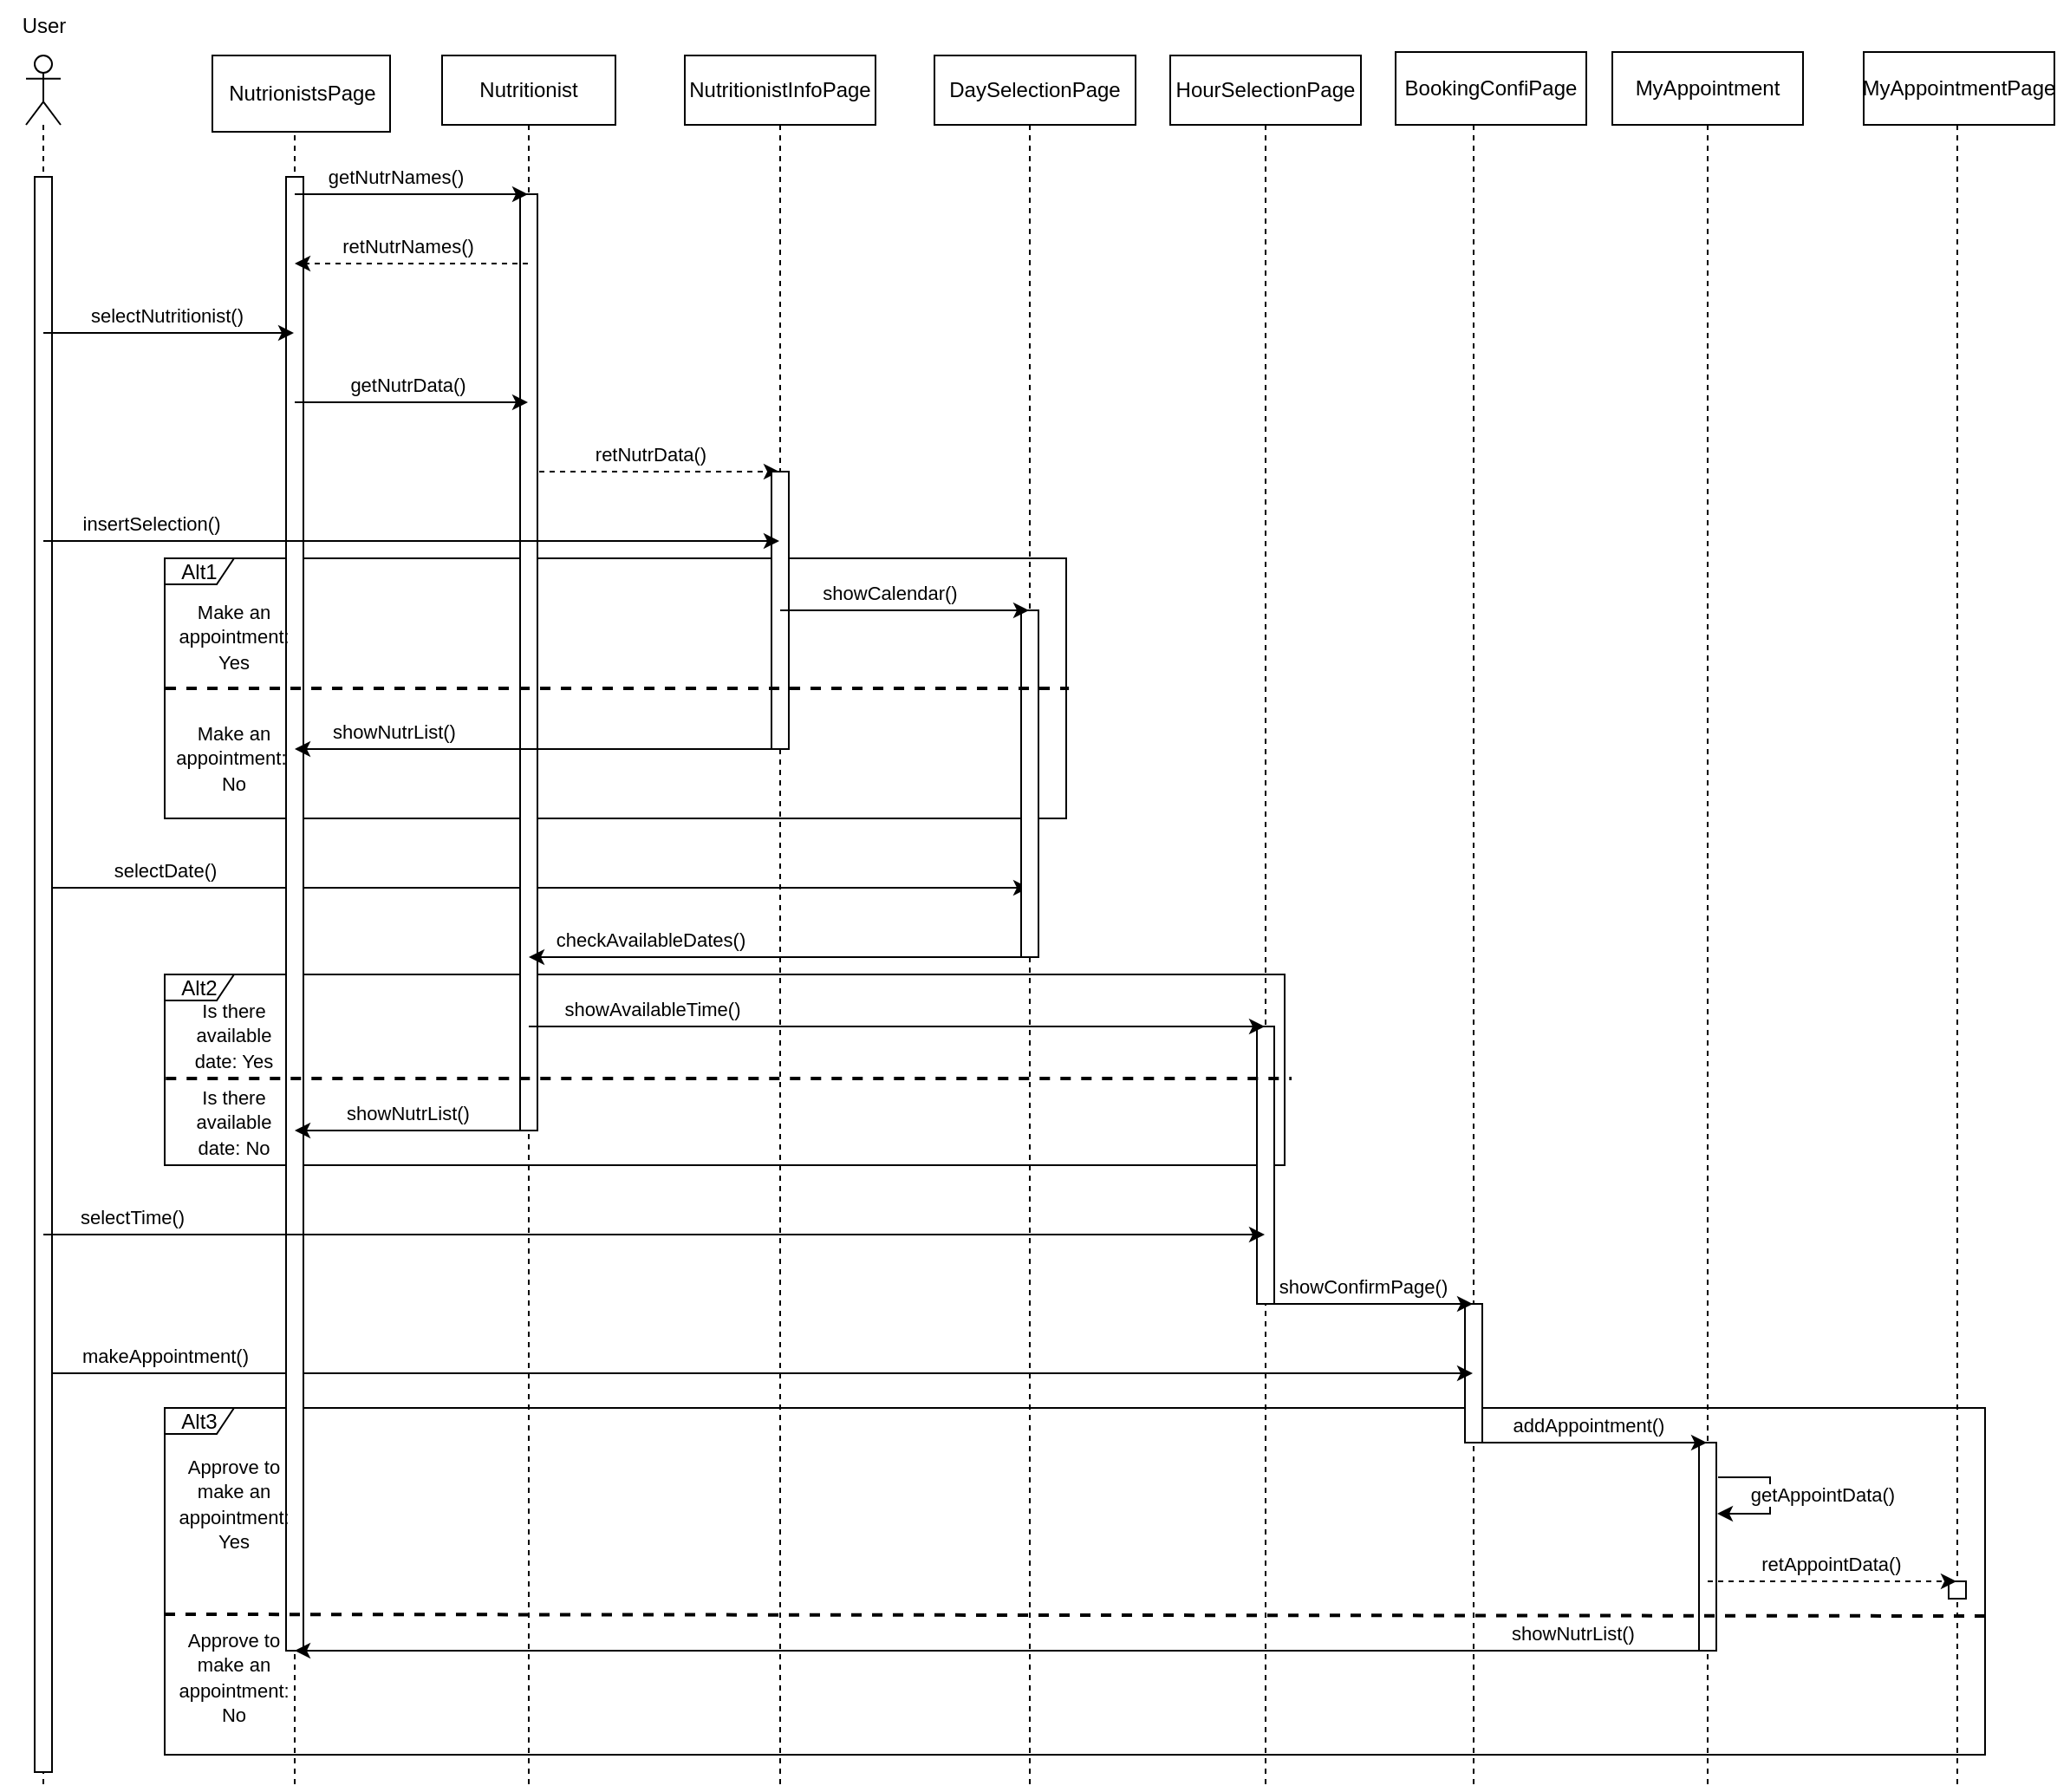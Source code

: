 <mxfile version="21.3.4" type="device">
  <diagram name="Page-1" id="tUm5_KNQMfu-EzpkYZKZ">
    <mxGraphModel dx="1050" dy="541" grid="1" gridSize="10" guides="1" tooltips="1" connect="1" arrows="1" fold="1" page="1" pageScale="1" pageWidth="1169" pageHeight="827" math="0" shadow="0">
      <root>
        <mxCell id="0" />
        <mxCell id="1" parent="0" />
        <mxCell id="tmLtH-D-rDOSetYklQbw-46" value="Alt3" style="shape=umlFrame;whiteSpace=wrap;html=1;width=40;height=15;" parent="1" vertex="1">
          <mxGeometry x="110" y="820" width="1050" height="200" as="geometry" />
        </mxCell>
        <mxCell id="tmLtH-D-rDOSetYklQbw-39" value="" style="shape=umlLifeline;participant=umlBoundary;perimeter=lifelinePerimeter;whiteSpace=wrap;html=1;container=1;collapsible=0;recursiveResize=0;verticalAlign=top;spacingTop=36;outlineConnect=0;" parent="1" vertex="1">
          <mxGeometry x="840" y="40" width="50" height="1000" as="geometry" />
        </mxCell>
        <mxCell id="tmLtH-D-rDOSetYklQbw-56" value="" style="html=1;points=[];perimeter=orthogonalPerimeter;fontSize=11;" parent="tmLtH-D-rDOSetYklQbw-39" vertex="1">
          <mxGeometry x="20" y="720" width="10" height="80" as="geometry" />
        </mxCell>
        <mxCell id="tmLtH-D-rDOSetYklQbw-5" value="" style="shape=umlLifeline;participant=umlEntity;perimeter=lifelinePerimeter;whiteSpace=wrap;html=1;container=1;collapsible=0;recursiveResize=0;verticalAlign=top;spacingTop=36;outlineConnect=0;" parent="1" vertex="1">
          <mxGeometry x="980" y="40" width="40" height="1000" as="geometry" />
        </mxCell>
        <mxCell id="tmLtH-D-rDOSetYklQbw-57" value="" style="html=1;points=[];perimeter=orthogonalPerimeter;fontSize=11;" parent="1" vertex="1">
          <mxGeometry x="995" y="840" width="10" height="120" as="geometry" />
        </mxCell>
        <mxCell id="tmLtH-D-rDOSetYklQbw-32" value="Alt2" style="shape=umlFrame;whiteSpace=wrap;html=1;width=40;height=15;" parent="1" vertex="1">
          <mxGeometry x="110" y="570" width="646" height="110" as="geometry" />
        </mxCell>
        <mxCell id="tmLtH-D-rDOSetYklQbw-19" value="Alt1" style="shape=umlFrame;whiteSpace=wrap;html=1;width=40;height=15;" parent="1" vertex="1">
          <mxGeometry x="110" y="330" width="520" height="150" as="geometry" />
        </mxCell>
        <mxCell id="tmLtH-D-rDOSetYklQbw-1" value="" style="shape=umlLifeline;participant=umlActor;perimeter=lifelinePerimeter;whiteSpace=wrap;html=1;container=1;collapsible=0;recursiveResize=0;verticalAlign=top;spacingTop=36;outlineConnect=0;" parent="1" vertex="1">
          <mxGeometry x="30" y="40" width="20" height="1000" as="geometry" />
        </mxCell>
        <mxCell id="tmLtH-D-rDOSetYklQbw-25" value="selectDate()" style="endArrow=classic;html=1;rounded=0;strokeWidth=1;fontSize=11;" parent="tmLtH-D-rDOSetYklQbw-1" target="tmLtH-D-rDOSetYklQbw-16" edge="1">
          <mxGeometry x="-0.754" y="10" width="50" height="50" relative="1" as="geometry">
            <mxPoint x="10" y="480" as="sourcePoint" />
            <mxPoint x="60" y="430" as="targetPoint" />
            <mxPoint as="offset" />
          </mxGeometry>
        </mxCell>
        <mxCell id="tmLtH-D-rDOSetYklQbw-41" value="makeAppointment()" style="endArrow=classic;html=1;rounded=0;strokeWidth=1;fontSize=11;" parent="tmLtH-D-rDOSetYklQbw-1" target="tmLtH-D-rDOSetYklQbw-39" edge="1">
          <mxGeometry x="-0.83" y="10" width="50" height="50" relative="1" as="geometry">
            <mxPoint x="10" y="760" as="sourcePoint" />
            <mxPoint x="60" y="710" as="targetPoint" />
            <mxPoint as="offset" />
          </mxGeometry>
        </mxCell>
        <mxCell id="tmLtH-D-rDOSetYklQbw-50" value="" style="html=1;points=[];perimeter=orthogonalPerimeter;fontSize=11;" parent="tmLtH-D-rDOSetYklQbw-1" vertex="1">
          <mxGeometry x="5" y="70" width="10" height="920" as="geometry" />
        </mxCell>
        <mxCell id="tmLtH-D-rDOSetYklQbw-2" value="" style="shape=umlLifeline;participant=umlBoundary;perimeter=lifelinePerimeter;whiteSpace=wrap;html=1;container=1;collapsible=0;recursiveResize=0;verticalAlign=top;spacingTop=36;outlineConnect=0;" parent="1" vertex="1">
          <mxGeometry x="160" y="40" width="50" height="1000" as="geometry" />
        </mxCell>
        <mxCell id="tmLtH-D-rDOSetYklQbw-51" value="" style="html=1;points=[];perimeter=orthogonalPerimeter;fontSize=11;" parent="tmLtH-D-rDOSetYklQbw-2" vertex="1">
          <mxGeometry x="20" y="70" width="10" height="850" as="geometry" />
        </mxCell>
        <mxCell id="tmLtH-D-rDOSetYklQbw-3" value="" style="shape=umlLifeline;participant=umlEntity;perimeter=lifelinePerimeter;whiteSpace=wrap;html=1;container=1;collapsible=0;recursiveResize=0;verticalAlign=top;spacingTop=36;outlineConnect=0;" parent="1" vertex="1">
          <mxGeometry x="300" y="40" width="40" height="1000" as="geometry" />
        </mxCell>
        <mxCell id="tmLtH-D-rDOSetYklQbw-14" value="retNutrData()" style="endArrow=classic;html=1;rounded=0;dashed=1;" parent="tmLtH-D-rDOSetYklQbw-3" target="tmLtH-D-rDOSetYklQbw-4" edge="1">
          <mxGeometry x="-0.031" y="10" width="50" height="50" relative="1" as="geometry">
            <mxPoint x="20" y="240" as="sourcePoint" />
            <mxPoint x="70" y="190" as="targetPoint" />
            <mxPoint as="offset" />
          </mxGeometry>
        </mxCell>
        <mxCell id="tmLtH-D-rDOSetYklQbw-52" value="" style="html=1;points=[];perimeter=orthogonalPerimeter;fontSize=11;" parent="tmLtH-D-rDOSetYklQbw-3" vertex="1">
          <mxGeometry x="15" y="80" width="10" height="540" as="geometry" />
        </mxCell>
        <mxCell id="tmLtH-D-rDOSetYklQbw-4" value="" style="shape=umlLifeline;participant=umlBoundary;perimeter=lifelinePerimeter;whiteSpace=wrap;html=1;container=1;collapsible=0;recursiveResize=0;verticalAlign=top;spacingTop=36;outlineConnect=0;" parent="1" vertex="1">
          <mxGeometry x="440" y="40" width="50" height="1000" as="geometry" />
        </mxCell>
        <mxCell id="tmLtH-D-rDOSetYklQbw-53" value="" style="html=1;points=[];perimeter=orthogonalPerimeter;fontSize=11;" parent="tmLtH-D-rDOSetYklQbw-4" vertex="1">
          <mxGeometry x="20" y="240" width="10" height="160" as="geometry" />
        </mxCell>
        <mxCell id="tmLtH-D-rDOSetYklQbw-6" value="selectNutritionist()" style="endArrow=classic;html=1;rounded=0;" parent="1" source="tmLtH-D-rDOSetYklQbw-1" target="tmLtH-D-rDOSetYklQbw-2" edge="1">
          <mxGeometry x="-0.028" y="10" width="50" height="50" relative="1" as="geometry">
            <mxPoint x="60" y="150" as="sourcePoint" />
            <mxPoint x="110" y="100" as="targetPoint" />
            <Array as="points">
              <mxPoint x="110" y="200" />
            </Array>
            <mxPoint x="1" as="offset" />
          </mxGeometry>
        </mxCell>
        <mxCell id="tmLtH-D-rDOSetYklQbw-7" value="" style="endArrow=classic;html=1;rounded=0;" parent="1" source="tmLtH-D-rDOSetYklQbw-2" target="tmLtH-D-rDOSetYklQbw-3" edge="1">
          <mxGeometry width="50" height="50" relative="1" as="geometry">
            <mxPoint x="220" y="120" as="sourcePoint" />
            <mxPoint x="270" y="70" as="targetPoint" />
            <Array as="points">
              <mxPoint x="260" y="120" />
            </Array>
          </mxGeometry>
        </mxCell>
        <mxCell id="tmLtH-D-rDOSetYklQbw-11" value="getNutrNames()" style="edgeLabel;html=1;align=center;verticalAlign=middle;resizable=0;points=[];" parent="tmLtH-D-rDOSetYklQbw-7" vertex="1" connectable="0">
          <mxGeometry x="-0.148" y="-2" relative="1" as="geometry">
            <mxPoint y="-12" as="offset" />
          </mxGeometry>
        </mxCell>
        <mxCell id="tmLtH-D-rDOSetYklQbw-12" value="retNutrNames()" style="endArrow=classic;html=1;rounded=0;dashed=1;" parent="1" source="tmLtH-D-rDOSetYklQbw-3" target="tmLtH-D-rDOSetYklQbw-2" edge="1">
          <mxGeometry x="0.03" y="-10" width="50" height="50" relative="1" as="geometry">
            <mxPoint x="270" y="190" as="sourcePoint" />
            <mxPoint x="320" y="140" as="targetPoint" />
            <Array as="points">
              <mxPoint x="260" y="160" />
            </Array>
            <mxPoint as="offset" />
          </mxGeometry>
        </mxCell>
        <mxCell id="tmLtH-D-rDOSetYklQbw-13" value="getNutrData()" style="endArrow=classic;html=1;rounded=0;" parent="1" source="tmLtH-D-rDOSetYklQbw-2" target="tmLtH-D-rDOSetYklQbw-3" edge="1">
          <mxGeometry x="-0.03" y="10" width="50" height="50" relative="1" as="geometry">
            <mxPoint x="210" y="250" as="sourcePoint" />
            <mxPoint x="260" y="200" as="targetPoint" />
            <Array as="points">
              <mxPoint x="260" y="240" />
            </Array>
            <mxPoint as="offset" />
          </mxGeometry>
        </mxCell>
        <mxCell id="tmLtH-D-rDOSetYklQbw-15" value="insertSelection()" style="endArrow=classic;html=1;rounded=0;" parent="1" source="tmLtH-D-rDOSetYklQbw-1" target="tmLtH-D-rDOSetYklQbw-4" edge="1">
          <mxGeometry x="-0.715" y="10" width="50" height="50" relative="1" as="geometry">
            <mxPoint x="100" y="320" as="sourcePoint" />
            <mxPoint x="150" y="270" as="targetPoint" />
            <Array as="points">
              <mxPoint x="260" y="320" />
            </Array>
            <mxPoint x="1" as="offset" />
          </mxGeometry>
        </mxCell>
        <mxCell id="tmLtH-D-rDOSetYklQbw-16" value="" style="shape=umlLifeline;participant=umlBoundary;perimeter=lifelinePerimeter;whiteSpace=wrap;html=1;container=1;collapsible=0;recursiveResize=0;verticalAlign=top;spacingTop=36;outlineConnect=0;" parent="1" vertex="1">
          <mxGeometry x="584" y="40" width="50" height="1000" as="geometry" />
        </mxCell>
        <mxCell id="tmLtH-D-rDOSetYklQbw-54" value="" style="html=1;points=[];perimeter=orthogonalPerimeter;fontSize=11;" parent="tmLtH-D-rDOSetYklQbw-16" vertex="1">
          <mxGeometry x="20" y="320" width="10" height="200" as="geometry" />
        </mxCell>
        <mxCell id="tmLtH-D-rDOSetYklQbw-18" value="" style="shape=umlLifeline;participant=umlBoundary;perimeter=lifelinePerimeter;whiteSpace=wrap;html=1;container=1;collapsible=0;recursiveResize=0;verticalAlign=top;spacingTop=36;outlineConnect=0;" parent="1" vertex="1">
          <mxGeometry x="1119" y="40" width="50" height="1000" as="geometry" />
        </mxCell>
        <mxCell id="tmLtH-D-rDOSetYklQbw-58" value="" style="html=1;points=[];perimeter=orthogonalPerimeter;fontSize=11;" parent="tmLtH-D-rDOSetYklQbw-18" vertex="1">
          <mxGeometry x="20" y="880" width="10" height="10" as="geometry" />
        </mxCell>
        <mxCell id="tmLtH-D-rDOSetYklQbw-17" value="showCalendar()" style="endArrow=classic;html=1;rounded=0;" parent="1" source="tmLtH-D-rDOSetYklQbw-4" target="tmLtH-D-rDOSetYklQbw-16" edge="1">
          <mxGeometry x="-0.127" y="10" width="50" height="50" relative="1" as="geometry">
            <mxPoint x="470" y="360" as="sourcePoint" />
            <mxPoint x="520" y="310" as="targetPoint" />
            <Array as="points">
              <mxPoint x="520" y="360" />
            </Array>
            <mxPoint as="offset" />
          </mxGeometry>
        </mxCell>
        <mxCell id="tmLtH-D-rDOSetYklQbw-20" value="showNutrList()" style="endArrow=classic;html=1;rounded=0;" parent="1" source="tmLtH-D-rDOSetYklQbw-4" target="tmLtH-D-rDOSetYklQbw-2" edge="1">
          <mxGeometry x="0.604" y="-10" width="50" height="50" relative="1" as="geometry">
            <mxPoint x="480" y="440" as="sourcePoint" />
            <mxPoint x="530" y="390" as="targetPoint" />
            <Array as="points">
              <mxPoint x="330" y="440" />
            </Array>
            <mxPoint x="1" as="offset" />
          </mxGeometry>
        </mxCell>
        <mxCell id="tmLtH-D-rDOSetYklQbw-21" value="" style="endArrow=none;dashed=1;html=1;rounded=0;entryX=1.003;entryY=0.5;entryDx=0;entryDy=0;entryPerimeter=0;strokeWidth=2;exitX=0.001;exitY=0.5;exitDx=0;exitDy=0;exitPerimeter=0;" parent="1" source="tmLtH-D-rDOSetYklQbw-19" target="tmLtH-D-rDOSetYklQbw-19" edge="1">
          <mxGeometry width="50" height="50" relative="1" as="geometry">
            <mxPoint x="140" y="380" as="sourcePoint" />
            <mxPoint x="190" y="330" as="targetPoint" />
          </mxGeometry>
        </mxCell>
        <mxCell id="tmLtH-D-rDOSetYklQbw-22" value="&lt;font style=&quot;font-size: 11px;&quot;&gt;Make an appointment: Yes&lt;/font&gt;" style="text;html=1;strokeColor=none;fillColor=none;align=center;verticalAlign=middle;whiteSpace=wrap;rounded=0;" parent="1" vertex="1">
          <mxGeometry x="120" y="360" width="60" height="30" as="geometry" />
        </mxCell>
        <mxCell id="tmLtH-D-rDOSetYklQbw-23" value="&lt;font style=&quot;font-size: 11px;&quot;&gt;Make an appointment:&amp;nbsp;&lt;br&gt;No&lt;br&gt;&lt;/font&gt;" style="text;html=1;strokeColor=none;fillColor=none;align=center;verticalAlign=middle;whiteSpace=wrap;rounded=0;" parent="1" vertex="1">
          <mxGeometry x="120" y="430" width="60" height="30" as="geometry" />
        </mxCell>
        <mxCell id="tmLtH-D-rDOSetYklQbw-26" value="" style="shape=umlLifeline;participant=umlBoundary;perimeter=lifelinePerimeter;whiteSpace=wrap;html=1;container=1;collapsible=0;recursiveResize=0;verticalAlign=top;spacingTop=36;outlineConnect=0;" parent="1" vertex="1">
          <mxGeometry x="720" y="40" width="50" height="1000" as="geometry" />
        </mxCell>
        <mxCell id="tmLtH-D-rDOSetYklQbw-55" value="" style="html=1;points=[];perimeter=orthogonalPerimeter;fontSize=11;" parent="tmLtH-D-rDOSetYklQbw-26" vertex="1">
          <mxGeometry x="20" y="560" width="10" height="160" as="geometry" />
        </mxCell>
        <mxCell id="tmLtH-D-rDOSetYklQbw-27" value="showAvailableTime()" style="endArrow=classic;html=1;rounded=0;strokeWidth=1;fontSize=11;" parent="1" source="tmLtH-D-rDOSetYklQbw-3" target="tmLtH-D-rDOSetYklQbw-26" edge="1">
          <mxGeometry x="-0.669" y="10" width="50" height="50" relative="1" as="geometry">
            <mxPoint x="610" y="560" as="sourcePoint" />
            <mxPoint x="660" y="510" as="targetPoint" />
            <Array as="points">
              <mxPoint x="510" y="600" />
            </Array>
            <mxPoint as="offset" />
          </mxGeometry>
        </mxCell>
        <mxCell id="tmLtH-D-rDOSetYklQbw-28" value="checkAvailableDates()" style="endArrow=classic;html=1;rounded=0;strokeWidth=1;fontSize=11;" parent="1" source="tmLtH-D-rDOSetYklQbw-16" target="tmLtH-D-rDOSetYklQbw-3" edge="1">
          <mxGeometry x="0.513" y="-10" width="50" height="50" relative="1" as="geometry">
            <mxPoint x="510" y="600" as="sourcePoint" />
            <mxPoint x="560" y="550" as="targetPoint" />
            <Array as="points">
              <mxPoint x="470" y="560" />
            </Array>
            <mxPoint as="offset" />
          </mxGeometry>
        </mxCell>
        <mxCell id="tmLtH-D-rDOSetYklQbw-29" value="showNutrList()" style="endArrow=classic;html=1;rounded=0;strokeWidth=1;fontSize=11;" parent="1" source="tmLtH-D-rDOSetYklQbw-3" target="tmLtH-D-rDOSetYklQbw-2" edge="1">
          <mxGeometry x="0.031" y="-10" width="50" height="50" relative="1" as="geometry">
            <mxPoint x="230" y="660" as="sourcePoint" />
            <mxPoint x="280" y="610" as="targetPoint" />
            <Array as="points">
              <mxPoint x="240" y="660" />
            </Array>
            <mxPoint as="offset" />
          </mxGeometry>
        </mxCell>
        <mxCell id="tmLtH-D-rDOSetYklQbw-31" value="" style="endArrow=classic;html=1;rounded=0;strokeWidth=1;fontSize=11;" parent="1" source="tmLtH-D-rDOSetYklQbw-1" target="tmLtH-D-rDOSetYklQbw-26" edge="1">
          <mxGeometry width="50" height="50" relative="1" as="geometry">
            <mxPoint x="800" y="730" as="sourcePoint" />
            <mxPoint x="850" y="680" as="targetPoint" />
            <Array as="points">
              <mxPoint x="360" y="720" />
            </Array>
          </mxGeometry>
        </mxCell>
        <mxCell id="tmLtH-D-rDOSetYklQbw-38" value="selectTime()" style="edgeLabel;html=1;align=center;verticalAlign=middle;resizable=0;points=[];fontSize=11;" parent="tmLtH-D-rDOSetYklQbw-31" vertex="1" connectable="0">
          <mxGeometry x="-0.86" y="4" relative="1" as="geometry">
            <mxPoint x="1" y="-6" as="offset" />
          </mxGeometry>
        </mxCell>
        <mxCell id="tmLtH-D-rDOSetYklQbw-33" value="" style="endArrow=none;dashed=1;html=1;rounded=0;strokeWidth=2;fontSize=11;exitX=0.001;exitY=0.545;exitDx=0;exitDy=0;exitPerimeter=0;" parent="1" source="tmLtH-D-rDOSetYklQbw-32" edge="1">
          <mxGeometry width="50" height="50" relative="1" as="geometry">
            <mxPoint x="120" y="630" as="sourcePoint" />
            <mxPoint x="760" y="630" as="targetPoint" />
            <Array as="points">
              <mxPoint x="437" y="630" />
            </Array>
          </mxGeometry>
        </mxCell>
        <mxCell id="tmLtH-D-rDOSetYklQbw-35" value="&lt;font style=&quot;font-size: 11px;&quot;&gt;Is there available date: Yes&lt;/font&gt;" style="text;html=1;strokeColor=none;fillColor=none;align=center;verticalAlign=middle;whiteSpace=wrap;rounded=0;" parent="1" vertex="1">
          <mxGeometry x="120" y="590" width="60" height="30" as="geometry" />
        </mxCell>
        <mxCell id="tmLtH-D-rDOSetYklQbw-36" value="&lt;font style=&quot;font-size: 11px;&quot;&gt;Is there available date: No&lt;/font&gt;" style="text;html=1;strokeColor=none;fillColor=none;align=center;verticalAlign=middle;whiteSpace=wrap;rounded=0;" parent="1" vertex="1">
          <mxGeometry x="120" y="640" width="60" height="30" as="geometry" />
        </mxCell>
        <mxCell id="tmLtH-D-rDOSetYklQbw-40" value="showConfirmPage()" style="endArrow=classic;html=1;rounded=0;strokeWidth=1;fontSize=11;" parent="1" source="tmLtH-D-rDOSetYklQbw-26" target="tmLtH-D-rDOSetYklQbw-39" edge="1">
          <mxGeometry x="-0.075" y="10" width="50" height="50" relative="1" as="geometry">
            <mxPoint x="780" y="780" as="sourcePoint" />
            <mxPoint x="830" y="730" as="targetPoint" />
            <Array as="points">
              <mxPoint x="820" y="760" />
            </Array>
            <mxPoint as="offset" />
          </mxGeometry>
        </mxCell>
        <mxCell id="tmLtH-D-rDOSetYklQbw-42" value="addAppointment()" style="endArrow=classic;html=1;rounded=0;strokeWidth=1;fontSize=11;" parent="1" source="tmLtH-D-rDOSetYklQbw-39" target="tmLtH-D-rDOSetYklQbw-5" edge="1">
          <mxGeometry x="-0.026" y="10" width="50" height="50" relative="1" as="geometry">
            <mxPoint x="900" y="827" as="sourcePoint" />
            <mxPoint x="950" y="777" as="targetPoint" />
            <Array as="points">
              <mxPoint x="940" y="840" />
            </Array>
            <mxPoint as="offset" />
          </mxGeometry>
        </mxCell>
        <mxCell id="tmLtH-D-rDOSetYklQbw-43" value="getAppointData()" style="endArrow=classic;html=1;rounded=0;strokeWidth=1;fontSize=11;" parent="1" edge="1">
          <mxGeometry x="-0.018" y="30" width="50" height="50" relative="1" as="geometry">
            <mxPoint x="1006" y="860" as="sourcePoint" />
            <mxPoint x="1005.5" y="881" as="targetPoint" />
            <Array as="points">
              <mxPoint x="1036" y="860" />
              <mxPoint x="1036" y="881" />
            </Array>
            <mxPoint as="offset" />
          </mxGeometry>
        </mxCell>
        <mxCell id="tmLtH-D-rDOSetYklQbw-44" value="retAppointData()" style="endArrow=classic;html=1;rounded=0;strokeWidth=1;fontSize=11;dashed=1;" parent="1" source="tmLtH-D-rDOSetYklQbw-5" target="tmLtH-D-rDOSetYklQbw-18" edge="1">
          <mxGeometry x="-0.024" y="10" width="50" height="50" relative="1" as="geometry">
            <mxPoint x="1040" y="950" as="sourcePoint" />
            <mxPoint x="1090" y="900" as="targetPoint" />
            <Array as="points">
              <mxPoint x="1070" y="920" />
            </Array>
            <mxPoint x="1" as="offset" />
          </mxGeometry>
        </mxCell>
        <mxCell id="tmLtH-D-rDOSetYklQbw-45" value="showNutrList()" style="endArrow=classic;html=1;rounded=0;strokeWidth=1;fontSize=11;" parent="1" source="tmLtH-D-rDOSetYklQbw-5" target="tmLtH-D-rDOSetYklQbw-2" edge="1">
          <mxGeometry x="-0.81" y="-10" width="50" height="50" relative="1" as="geometry">
            <mxPoint x="940" y="990" as="sourcePoint" />
            <mxPoint x="990" y="940" as="targetPoint" />
            <Array as="points">
              <mxPoint x="660" y="960" />
            </Array>
            <mxPoint as="offset" />
          </mxGeometry>
        </mxCell>
        <mxCell id="tmLtH-D-rDOSetYklQbw-47" value="" style="endArrow=none;dashed=1;html=1;rounded=0;strokeWidth=2;fontSize=11;exitX=0;exitY=0.595;exitDx=0;exitDy=0;exitPerimeter=0;entryX=1;entryY=0.6;entryDx=0;entryDy=0;entryPerimeter=0;" parent="1" source="tmLtH-D-rDOSetYklQbw-46" target="tmLtH-D-rDOSetYklQbw-46" edge="1">
          <mxGeometry width="50" height="50" relative="1" as="geometry">
            <mxPoint x="230" y="930" as="sourcePoint" />
            <mxPoint x="280" y="880" as="targetPoint" />
          </mxGeometry>
        </mxCell>
        <mxCell id="tmLtH-D-rDOSetYklQbw-48" value="&lt;font style=&quot;font-size: 11px;&quot;&gt;Approve to make an appointment: Yes&lt;/font&gt;" style="text;html=1;strokeColor=none;fillColor=none;align=center;verticalAlign=middle;whiteSpace=wrap;rounded=0;" parent="1" vertex="1">
          <mxGeometry x="120" y="860" width="60" height="30" as="geometry" />
        </mxCell>
        <mxCell id="tmLtH-D-rDOSetYklQbw-49" value="&lt;font style=&quot;font-size: 11px;&quot;&gt;Approve to make an appointment: No&lt;/font&gt;" style="text;html=1;strokeColor=none;fillColor=none;align=center;verticalAlign=middle;whiteSpace=wrap;rounded=0;" parent="1" vertex="1">
          <mxGeometry x="120" y="960" width="60" height="30" as="geometry" />
        </mxCell>
        <mxCell id="aPmzH9TBy1Iu_j4zL48j-1" value="NutrionistsPage" style="rounded=0;whiteSpace=wrap;html=1;" vertex="1" parent="1">
          <mxGeometry x="137.5" y="40" width="102.5" height="44" as="geometry" />
        </mxCell>
        <mxCell id="aPmzH9TBy1Iu_j4zL48j-2" value="User" style="text;html=1;align=center;verticalAlign=middle;resizable=0;points=[];autosize=1;strokeColor=none;fillColor=none;" vertex="1" parent="1">
          <mxGeometry x="15" y="8" width="50" height="30" as="geometry" />
        </mxCell>
        <mxCell id="aPmzH9TBy1Iu_j4zL48j-3" value="Nutritionist" style="rounded=0;whiteSpace=wrap;html=1;" vertex="1" parent="1">
          <mxGeometry x="270" y="40" width="100" height="40" as="geometry" />
        </mxCell>
        <mxCell id="aPmzH9TBy1Iu_j4zL48j-4" value="NutritionistInfoPage" style="rounded=0;whiteSpace=wrap;html=1;" vertex="1" parent="1">
          <mxGeometry x="410" y="40" width="110" height="40" as="geometry" />
        </mxCell>
        <mxCell id="aPmzH9TBy1Iu_j4zL48j-6" value="DaySelectionPage" style="rounded=0;whiteSpace=wrap;html=1;" vertex="1" parent="1">
          <mxGeometry x="554" y="40" width="116" height="40" as="geometry" />
        </mxCell>
        <mxCell id="aPmzH9TBy1Iu_j4zL48j-7" value="HourSelectionPage" style="rounded=0;whiteSpace=wrap;html=1;" vertex="1" parent="1">
          <mxGeometry x="690" y="40" width="110" height="40" as="geometry" />
        </mxCell>
        <mxCell id="aPmzH9TBy1Iu_j4zL48j-8" value="BookingConfiPage" style="rounded=0;whiteSpace=wrap;html=1;" vertex="1" parent="1">
          <mxGeometry x="820" y="38" width="110" height="42" as="geometry" />
        </mxCell>
        <mxCell id="aPmzH9TBy1Iu_j4zL48j-9" value="MyAppointment" style="rounded=0;whiteSpace=wrap;html=1;" vertex="1" parent="1">
          <mxGeometry x="945" y="38" width="110" height="42" as="geometry" />
        </mxCell>
        <mxCell id="aPmzH9TBy1Iu_j4zL48j-10" value="MyAppointmentPage" style="rounded=0;whiteSpace=wrap;html=1;" vertex="1" parent="1">
          <mxGeometry x="1090" y="38" width="110" height="42" as="geometry" />
        </mxCell>
      </root>
    </mxGraphModel>
  </diagram>
</mxfile>
